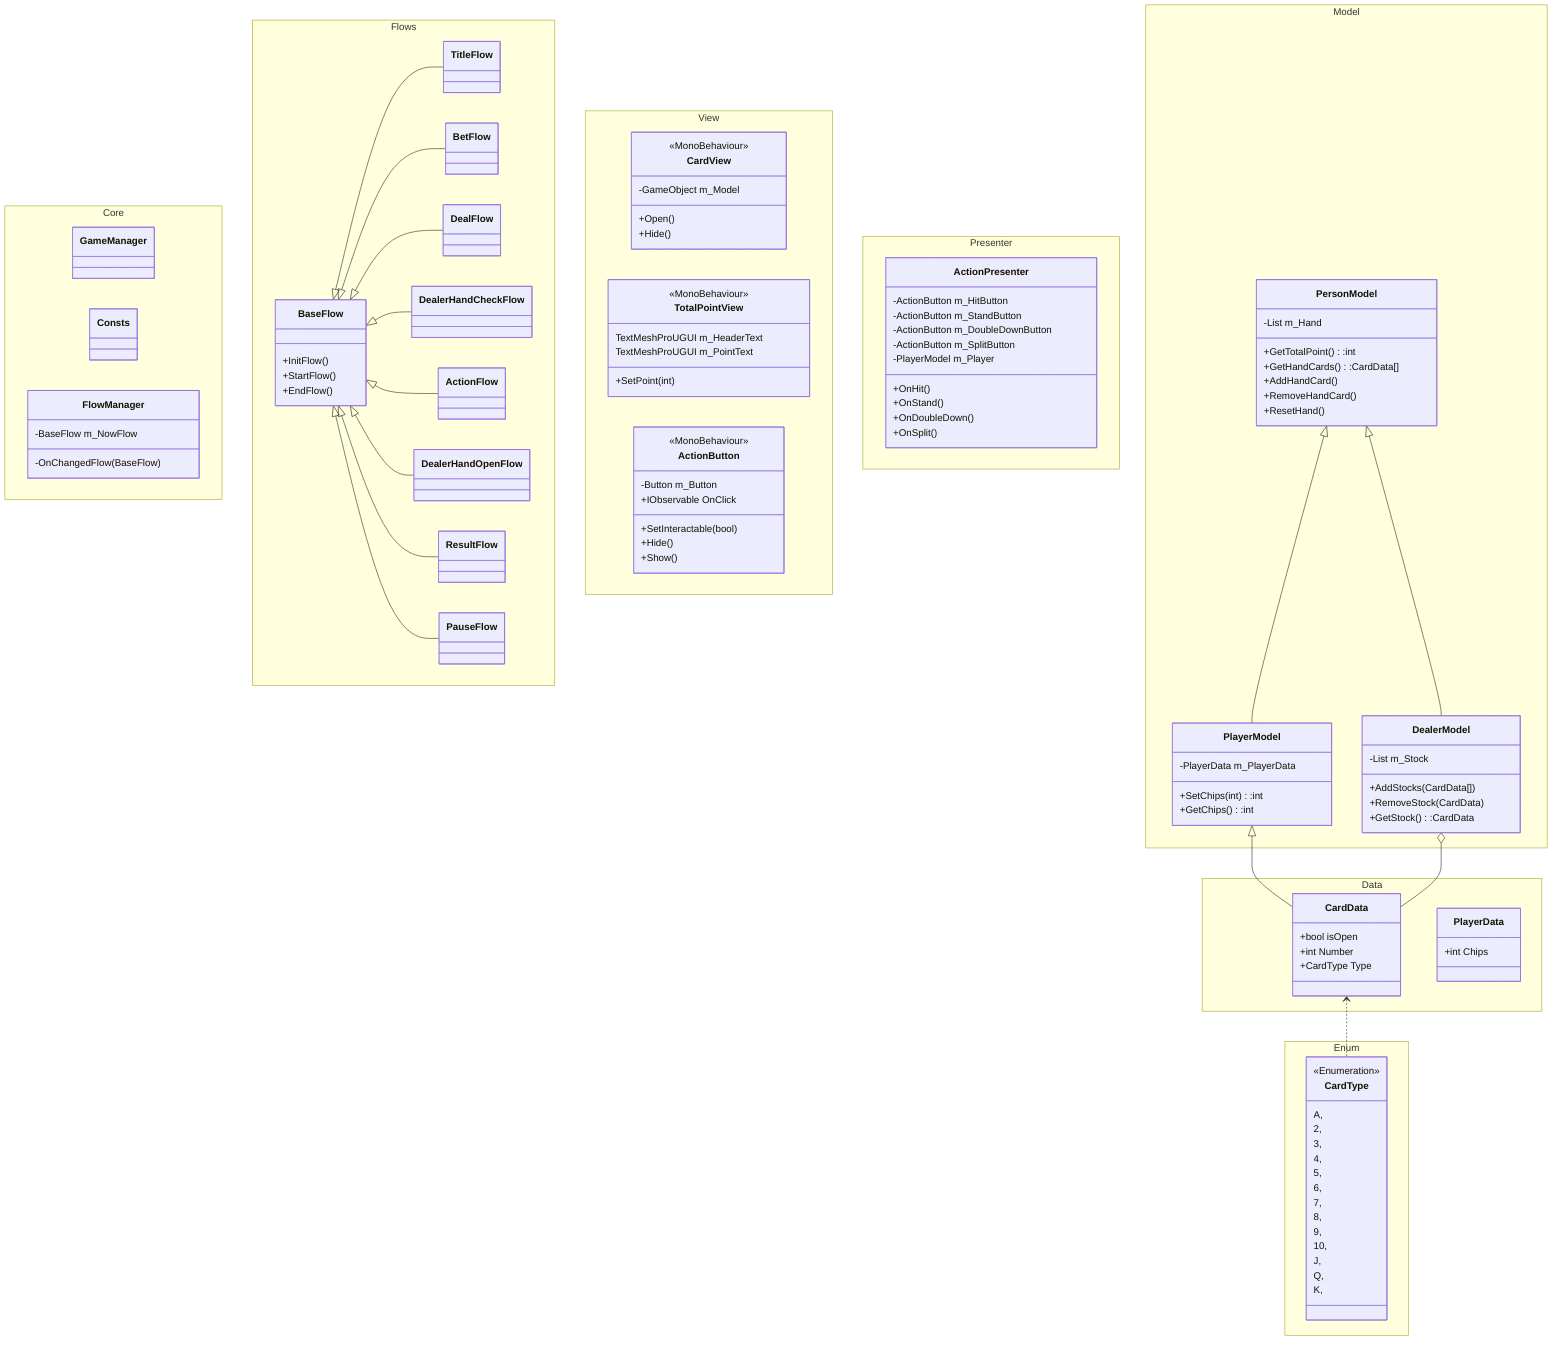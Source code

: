 ﻿classDiagram
    namespace Data{

        class CardData{
            +bool isOpen
            +int Number
            +CardType Type
        }

        class PlayerData{
            +int Chips
        }
    }
    CardData <.. CardType
    
    namespace Core{
        class GameManager{
            
        }
        class Consts{

        }
        class FlowManager{
            -BaseFlow m_NowFlow
            -OnChangedFlow(BaseFlow)
        }
    }
    
    
    
    namespace Flows{
        
        class BaseFlow{
            +InitFlow()
            +StartFlow()
            +EndFlow()
        }
        class TitleFlow{
            
        }
        class BetFlow{
            
        }
        class DealFlow{
            
        }
        class DealerHandCheckFlow{
            
        }
        class ActionFlow{
            
        }
        class DealerHandOpenFlow{
            
        }
        class ResultFlow{
            
        }
        class PauseFlow{
            
        }
    }
    BaseFlow <|-- TitleFlow
    BaseFlow <|-- BetFlow
    BaseFlow <|-- DealFlow
    BaseFlow <|-- DealerHandCheckFlow
    BaseFlow <|-- ActionFlow
    BaseFlow <|-- DealerHandOpenFlow
    BaseFlow <|-- ResultFlow
    BaseFlow <|-- PauseFlow

    namespace View{
        class CardView{
            <<MonoBehaviour>>
            %%型はアセットによる
            -GameObject m_Model
            +Open()
            +Hide()
            
        }

        class TotalPointView {
            <<MonoBehaviour>>
            TextMeshProUGUI m_HeaderText
            TextMeshProUGUI m_PointText
            +SetPoint(int)
        }

        class ActionButton{
            <<MonoBehaviour>>
            -Button m_Button
            +IObservable OnClick
            +SetInteractable(bool)
            +Hide()
            +Show()
        }

    }
    
    namespace Presenter{
        class ActionPresenter{
            -ActionButton m_HitButton
            -ActionButton m_StandButton
            -ActionButton m_DoubleDownButton
            -ActionButton m_SplitButton
            -PlayerModel m_Player
            +OnHit()
            +OnStand() 
            +OnDoubleDown()
            %%実装予定だけど未定
            +OnSplit() 
        }
    }
    
    namespace Model{
        
        class PersonModel{
            -List<CardData> m_Hand
            +GetTotalPoint():int
            +GetHandCards():CardData[]
            +AddHandCard()
            +RemoveHandCard()
            +ResetHand()
        }
        
        class PlayerModel{
            -PlayerData m_PlayerData
            +SetChips(int):int
            +GetChips():int
        }

        class DealerModel{
            -List<CardData> m_Stock
            +AddStocks(CardData[])
            +RemoveStock(CardData)
            +GetStock():CardData
        }
        
    }
    PersonModel <|-- PlayerModel
    PersonModel <|-- DealerModel
    PlayerModel <|-- CardData
    DealerModel o-- CardData
    
    
    namespace Enum{
        class CardType{
            <<Enumeration>>
            A,
            2,
            3,
            4,
            5,
            6,
            7,
            8,
            9,
            10,
            J,
            Q,
            K,
        }
        
    }